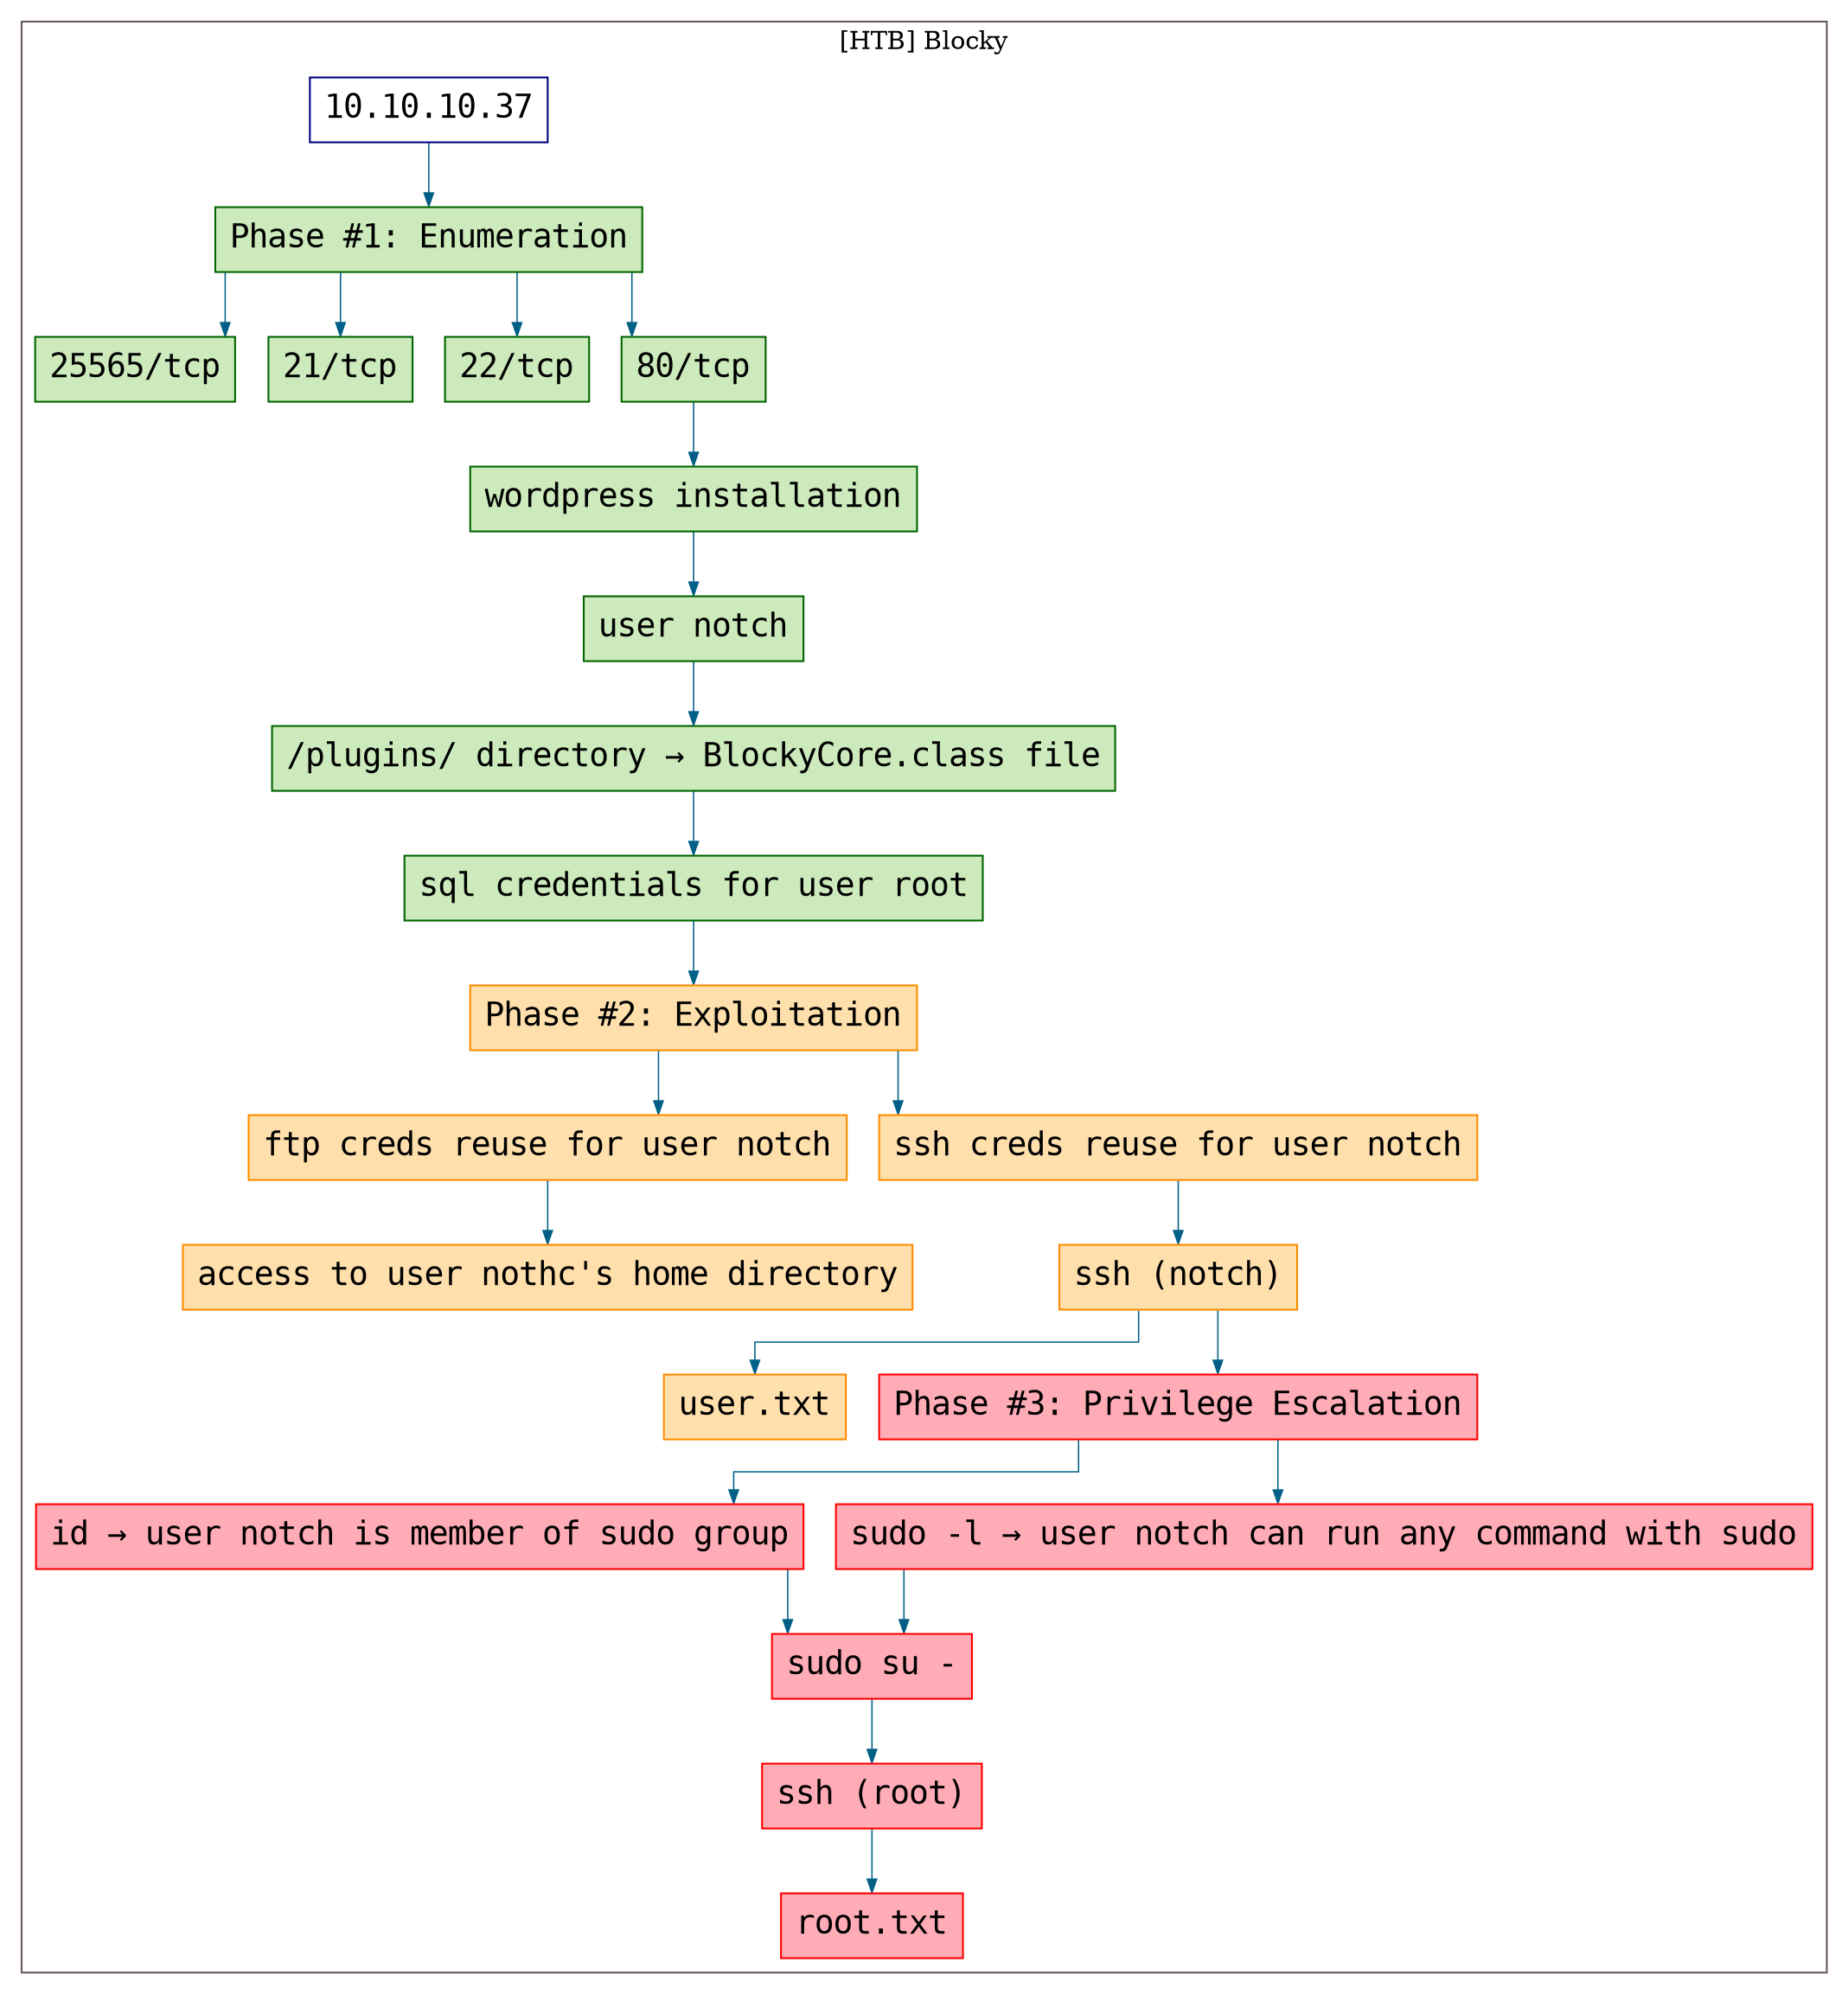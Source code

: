 digraph G {
  #rankdir=LR;
  nodesdictep=1.0; splines="ortho"; K=0.6; overlap=scale; fixedsize=true; resolution=72; bgcolor="#ffffff"; outputorder="edgesfirst";
  node [fontname="courier" fontsize=18 shape=box width=0.25 fillcolor="white" style="filled,solid"];
  edge [style=solid color="#005f87" penwidth=0.75 arrowsize=0.75];

  0[label="10.10.10.37" color="navyblue" fillcolor="#ffffff" tooltip="[HTB] Blocky"];
  10[label="ftp creds reuse for user notch" color="darkorange" fillcolor="#ffe0ac" tooltip="Phase #2:Exploitation"];
  11[label="access to user nothc's home directory" color="darkorange" fillcolor="#ffe0ac" tooltip="Phase #2:Exploitation"];
  12[label="ssh creds reuse for user notch" color="darkorange" fillcolor="#ffe0ac" tooltip="Phase #2:Exploitation"];
  13[label="ssh (notch)" color="darkorange" fillcolor="#ffe0ac" tooltip="Phase #2:Exploitation"];
  14[label="user.txt" color="darkorange" fillcolor="#ffe0ac" tooltip="Phase #2:Exploitation"];
  15[label="Phase #3: Privilege Escalation" color="red" fillcolor="#ffacb7" tooltip="Phase #3:Privilege Escalation"];
  16[label="id → user notch is member of sudo group" color="red" fillcolor="#ffacb7" tooltip="Phase #3:Privilege Escalation"];
  17[label="sudo su -" color="red" fillcolor="#ffacb7" tooltip="Phase #3:Privilege Escalation"];
  18[label="sudo -l → user notch can run any command with sudo" color="red" fillcolor="#ffacb7" tooltip="Phase #3:Privilege Escalation"];
  19[label="ssh (root)" color="red" fillcolor="#ffacb7" tooltip="Phase #3:Privilege Escalation"];
  1[label="Phase #1: Enumeration" color="darkgreen" fillcolor="#cceabb" tooltip="Phase #1:Enumeration"];
  20[label="root.txt" color="red" fillcolor="#ffacb7" tooltip="Phase #3:Privilege Escalation"];
  21[label="25565/tcp" color="darkgreen" fillcolor="#cceabb" tooltip="Phase #1:Enumeration"];
  2[label="21/tcp" color="darkgreen" fillcolor="#cceabb" tooltip="Phase #1:Enumeration"];
  3[label="22/tcp" color="darkgreen" fillcolor="#cceabb" tooltip="Phase #1:Enumeration"];
  4[label="80/tcp" color="darkgreen" fillcolor="#cceabb" tooltip="Phase #1:Enumeration"];
  5[label="wordpress installation" color="darkgreen" fillcolor="#cceabb" tooltip="Phase #1:Enumeration"];
  6[label="user notch" color="darkgreen" fillcolor="#cceabb" tooltip="Phase #1:Enumeration"];
  7[label="/plugins/ directory → BlockyCore.class file" color="darkgreen" fillcolor="#cceabb" tooltip="Phase #1:Enumeration"];
  8[label="sql credentials for user root" color="darkgreen" fillcolor="#cceabb" tooltip="Phase #1:Enumeration"];
  9[label="Phase #2: Exploitation" color="darkorange" fillcolor="#ffe0ac" tooltip="Phase #2:Exploitation"];

  subgraph cluster_0 {
    node [style="filled,solid"];
    label = "[HTB] Blocky";
    color = "#665957";
    0 -> 1 [color="#005f87"];
    1 -> 2 [color="#005f87"];
    1 -> 21 [color="#005f87"];
    1 -> 3 [color="#005f87"];
    1 -> 4 [color="#005f87"];
    10 -> 11 [color="#005f87"];
    12 -> 13 [color="#005f87"];
    13 -> 14 [color="#005f87"];
    13 -> 15 [color="#005f87"];
    15 -> 16 [color="#005f87"];
    15 -> 18 [color="#005f87"];
    16 -> 17 [color="#005f87"];
    17 -> 19 [color="#005f87"];
    18 -> 17 [color="#005f87"];
    19 -> 20 [color="#005f87"];
    4 -> 5 [color="#005f87"];
    5 -> 6 [color="#005f87"];
    6 -> 7 [color="#005f87"];
    7 -> 8 [color="#005f87"];
    8 -> 9 [color="#005f87"];
    9 -> 10 [color="#005f87"];
    9 -> 12 [color="#005f87"];
  }
}
